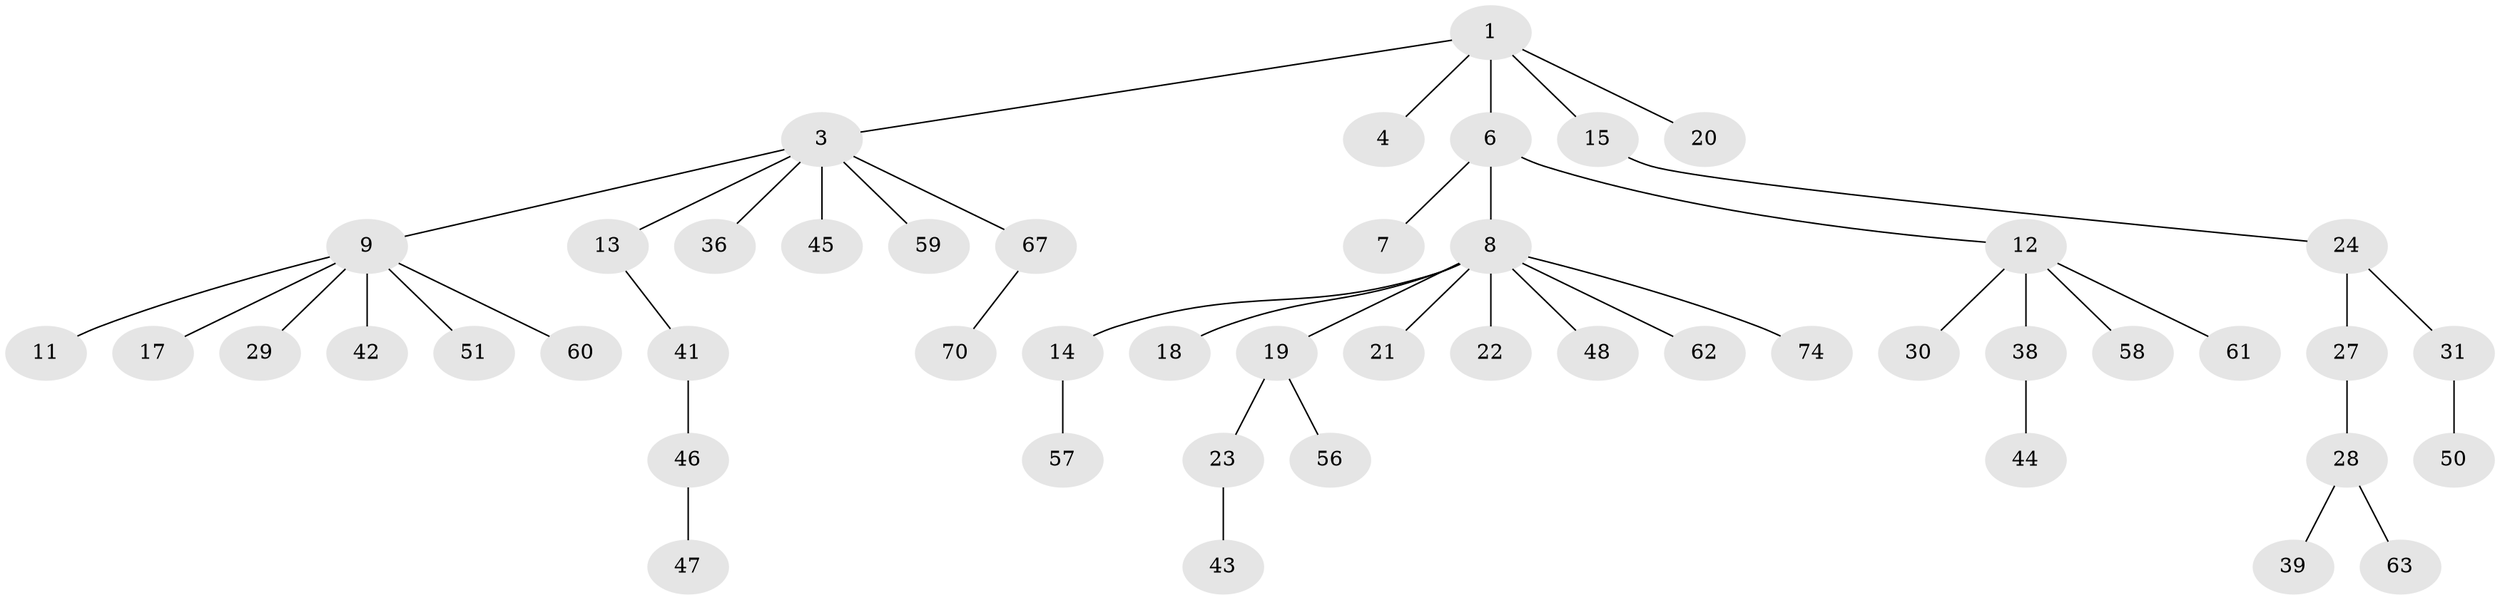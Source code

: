 // Generated by graph-tools (version 1.1) at 2025/52/02/27/25 19:52:10]
// undirected, 49 vertices, 48 edges
graph export_dot {
graph [start="1"]
  node [color=gray90,style=filled];
  1 [super="+2"];
  3 [super="+5"];
  4 [super="+33"];
  6 [super="+35"];
  7;
  8 [super="+26"];
  9 [super="+10"];
  11;
  12 [super="+25"];
  13 [super="+16"];
  14 [super="+54"];
  15;
  17 [super="+68"];
  18;
  19 [super="+53"];
  20;
  21 [super="+72"];
  22 [super="+32"];
  23 [super="+40"];
  24 [super="+34"];
  27;
  28 [super="+49"];
  29;
  30 [super="+64"];
  31 [super="+37"];
  36;
  38 [super="+55"];
  39 [super="+65"];
  41;
  42;
  43 [super="+73"];
  44;
  45;
  46 [super="+69"];
  47 [super="+52"];
  48 [super="+75"];
  50 [super="+66"];
  51;
  56;
  57;
  58;
  59;
  60;
  61;
  62;
  63;
  67 [super="+71"];
  70;
  74;
  1 -- 3;
  1 -- 4;
  1 -- 20;
  1 -- 6;
  1 -- 15;
  3 -- 9;
  3 -- 13;
  3 -- 36;
  3 -- 59;
  3 -- 67;
  3 -- 45;
  6 -- 7;
  6 -- 8;
  6 -- 12;
  8 -- 14;
  8 -- 18;
  8 -- 19;
  8 -- 21;
  8 -- 22;
  8 -- 48;
  8 -- 74;
  8 -- 62;
  9 -- 17;
  9 -- 29;
  9 -- 42;
  9 -- 51;
  9 -- 60;
  9 -- 11;
  12 -- 30;
  12 -- 58;
  12 -- 61;
  12 -- 38;
  13 -- 41;
  14 -- 57;
  15 -- 24;
  19 -- 23;
  19 -- 56;
  23 -- 43;
  24 -- 27;
  24 -- 31;
  27 -- 28;
  28 -- 39;
  28 -- 63;
  31 -- 50;
  38 -- 44;
  41 -- 46;
  46 -- 47;
  67 -- 70;
}

